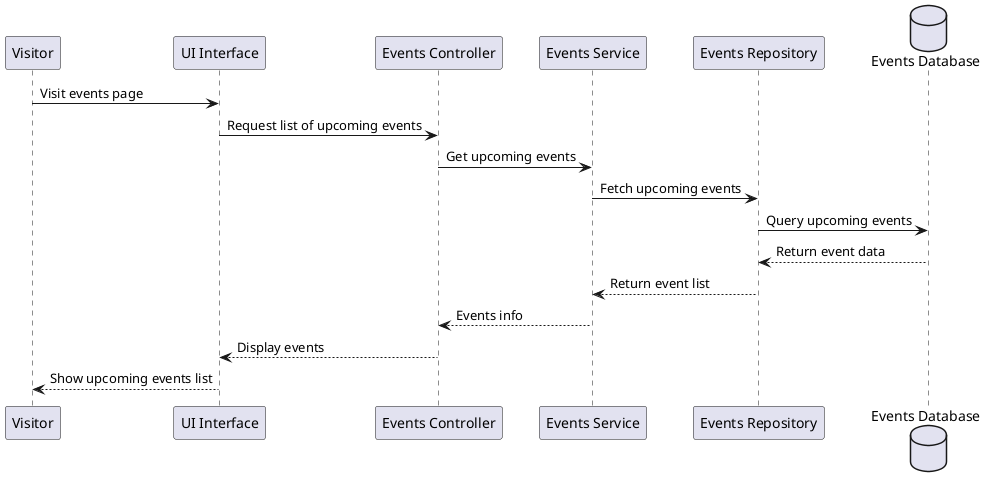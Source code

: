 @startuml
participant Visitor as V
participant "UI Interface" as UI
participant "Events Controller" as EC
participant "Events Service" as ES
participant "Events Repository" as ER
database "Events Database" as DB

V -> UI: Visit events page
UI -> EC: Request list of upcoming events
EC -> ES: Get upcoming events
ES -> ER: Fetch upcoming events
ER -> DB: Query upcoming events
DB --> ER: Return event data
ER --> ES: Return event list
ES --> EC: Events info
EC --> UI: Display events
UI --> V: Show upcoming events list
@enduml